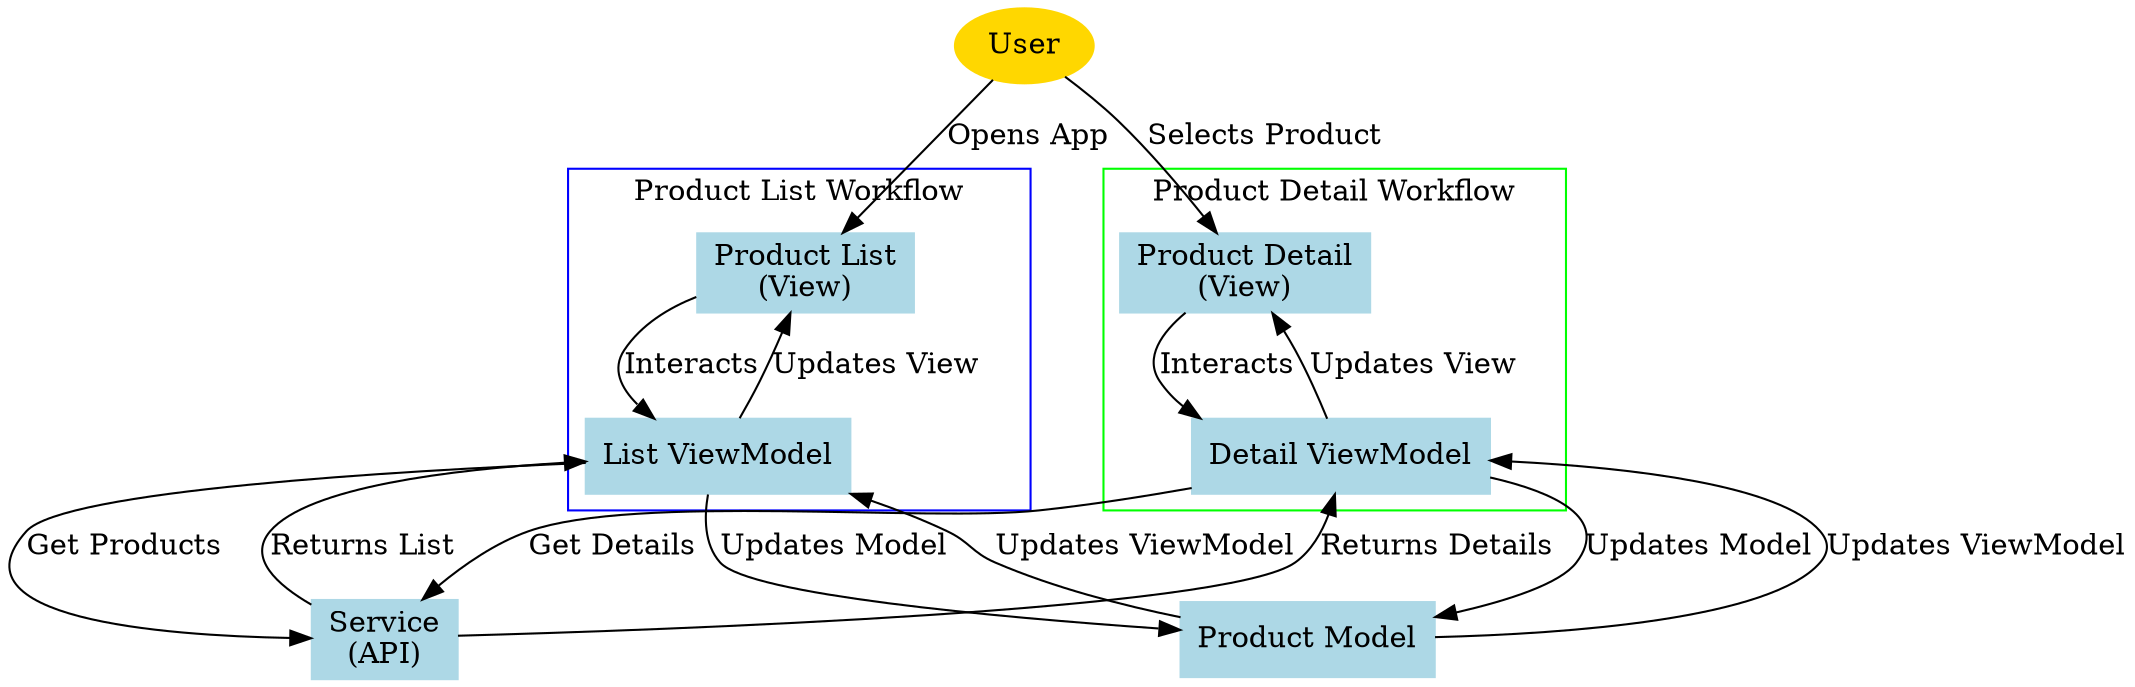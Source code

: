 digraph G {
  rankdir=TB;
  node [shape=box, style=filled, color=lightblue];

  // Nodes
  User [shape=ellipse, color=gold];
  ProductListScreen [label="Product List\n(View)"];
  ProductDetailScreen [label="Product Detail\n(View)"];
  ProductListViewModel [label="List ViewModel"];
  ProductDetailViewModel [label="Detail ViewModel"];

  // Nodes for Service and Model
  ProductService [label="Service\n(API)"];
  ProductModel [label="Product Model"];

    User -> ProductListScreen [label="Opens App"];
    User -> ProductDetailScreen [label="Selects Product"];
    ProductListViewModel -> ProductService [label="Get Products"];
    ProductService -> ProductListViewModel [label="Returns List"];
    ProductListViewModel -> ProductModel [label="Updates Model"];
    ProductModel -> ProductListViewModel [label="Updates ViewModel"];
    ProductDetailViewModel -> ProductService [label="Get Details"];
    ProductService -> ProductDetailViewModel [label="Returns Details"];
    ProductDetailViewModel -> ProductModel [label="Updates Model"];
    ProductModel -> ProductDetailViewModel [label="Updates ViewModel"];
  // Subgraph for Product List workflow

  // Subgraph for Product Detail workflow
  subgraph cluster_ProductDetail {
    label="Product Detail Workflow";
    color=green;

    // Edges
    ProductDetailScreen -> ProductDetailViewModel [label="Interacts"];
    ProductDetailViewModel -> ProductDetailScreen [label="Updates View"];
  }
  subgraph cluster_ProductList {
    label="Product List Workflow";
    color=blue;

    // Edges
    ProductListScreen -> ProductListViewModel [label="Interacts"];
    ProductListViewModel -> ProductListScreen [label="Updates View"];
  }
}